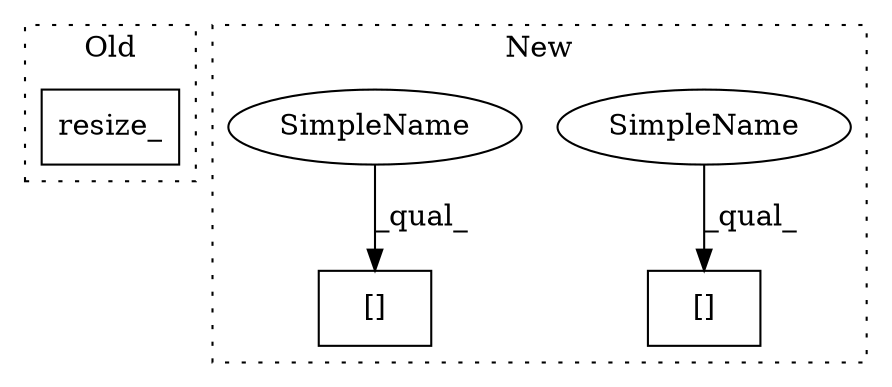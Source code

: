 digraph G {
subgraph cluster0 {
1 [label="resize_" a="32" s="6497,6514" l="8,1" shape="box"];
label = "Old";
style="dotted";
}
subgraph cluster1 {
2 [label="[]" a="2" s="5096,5129" l="8,1" shape="box"];
3 [label="[]" a="2" s="5152,5185" l="8,1" shape="box"];
4 [label="SimpleName" a="42" s="5096" l="7" shape="ellipse"];
5 [label="SimpleName" a="42" s="5152" l="7" shape="ellipse"];
label = "New";
style="dotted";
}
4 -> 2 [label="_qual_"];
5 -> 3 [label="_qual_"];
}